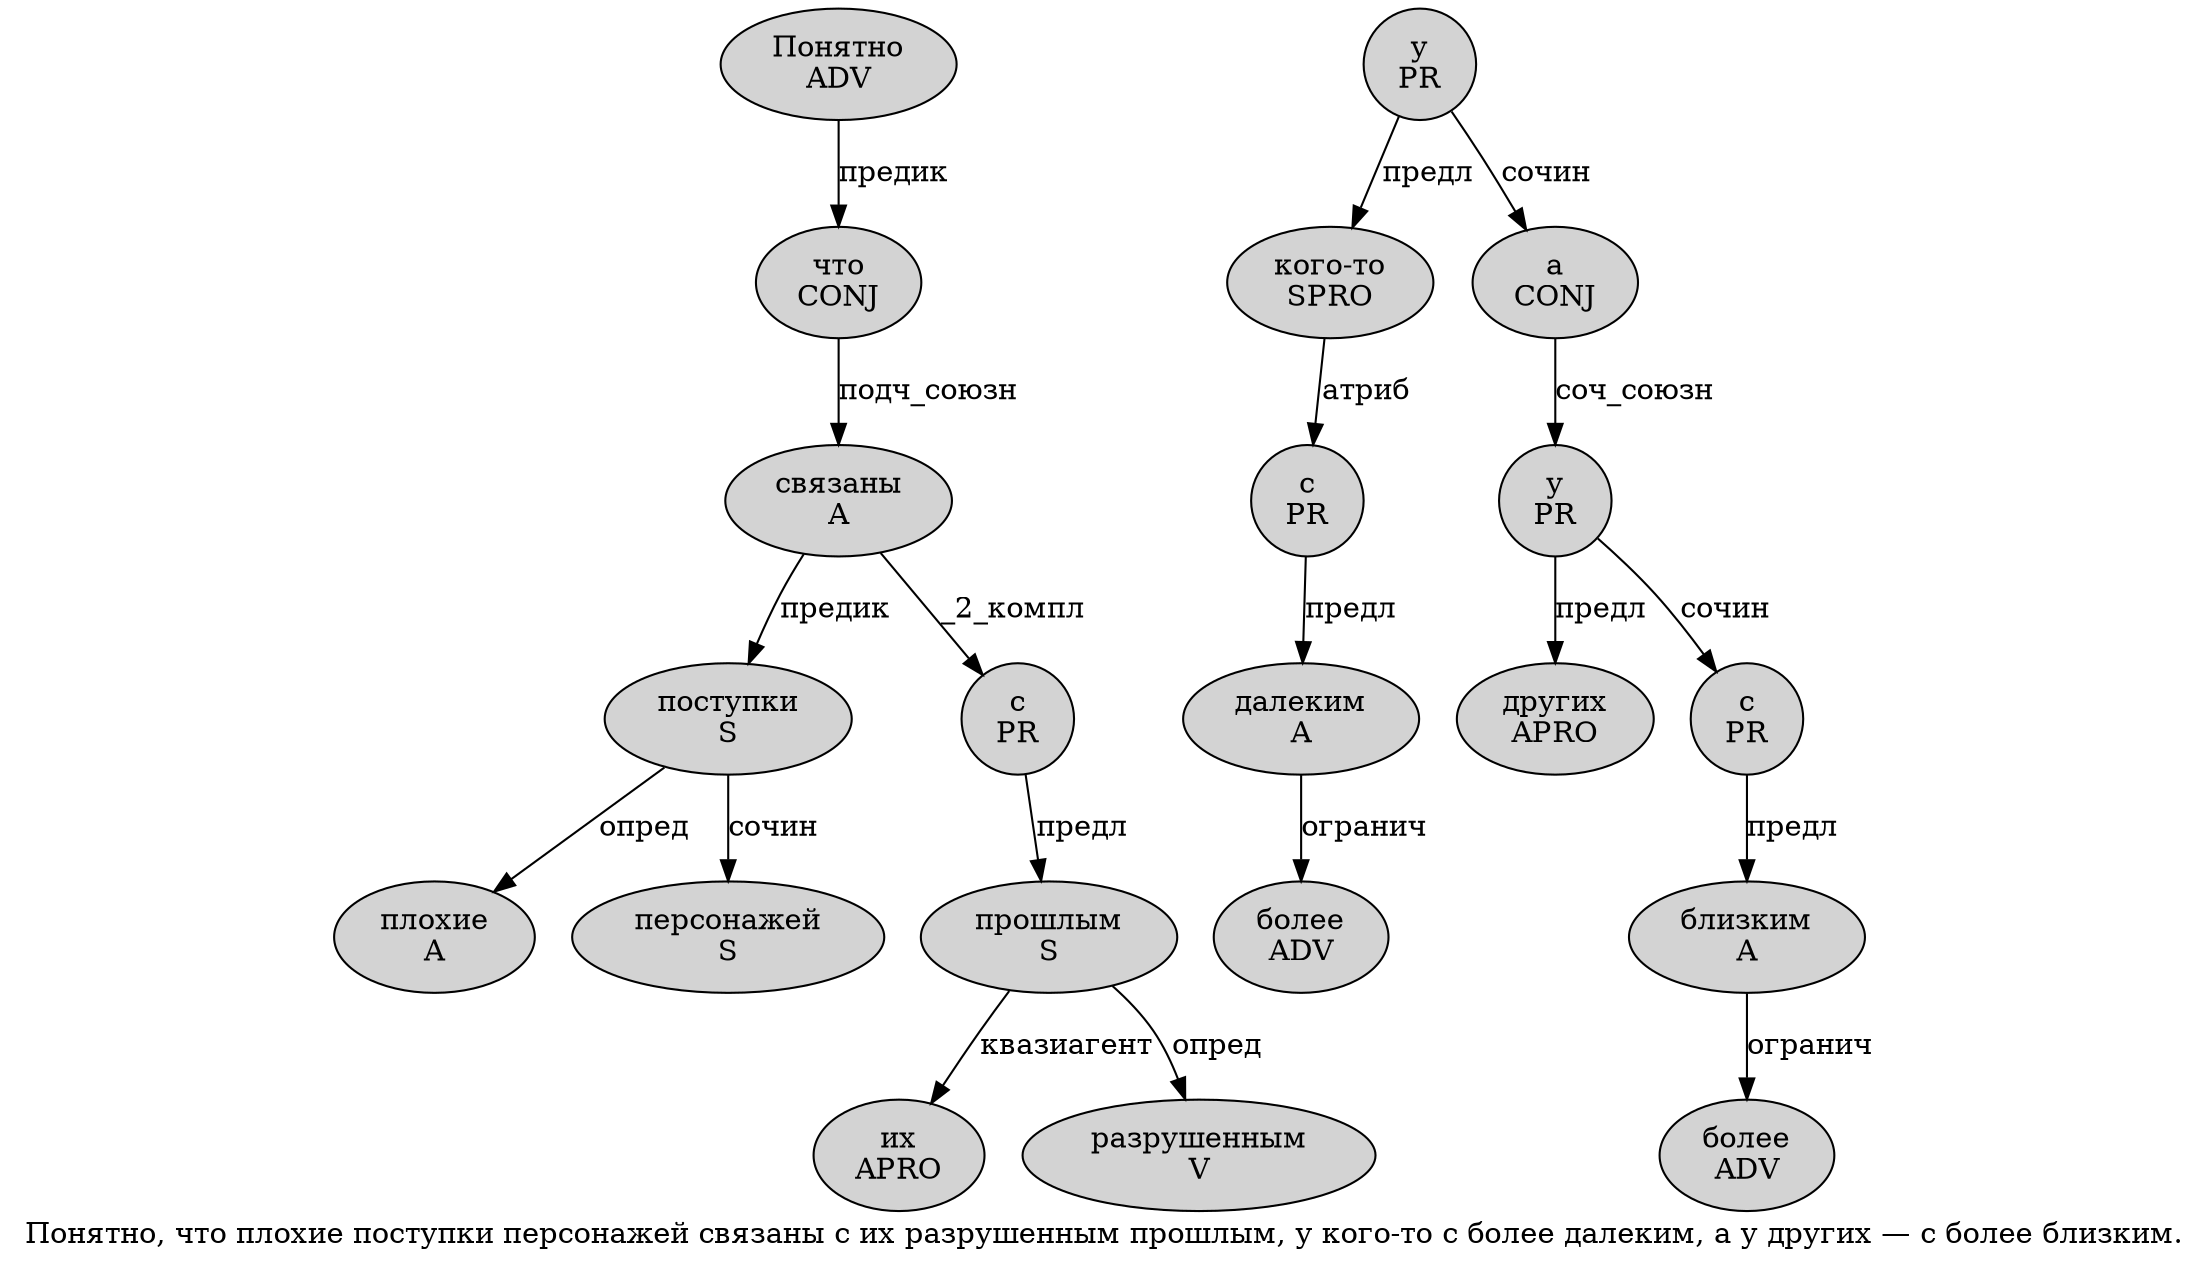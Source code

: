 digraph SENTENCE_2883 {
	graph [label="Понятно, что плохие поступки персонажей связаны с их разрушенным прошлым, у кого-то с более далеким, а у других — с более близким."]
	node [style=filled]
		0 [label="Понятно
ADV" color="" fillcolor=lightgray penwidth=1 shape=ellipse]
		2 [label="что
CONJ" color="" fillcolor=lightgray penwidth=1 shape=ellipse]
		3 [label="плохие
A" color="" fillcolor=lightgray penwidth=1 shape=ellipse]
		4 [label="поступки
S" color="" fillcolor=lightgray penwidth=1 shape=ellipse]
		5 [label="персонажей
S" color="" fillcolor=lightgray penwidth=1 shape=ellipse]
		6 [label="связаны
A" color="" fillcolor=lightgray penwidth=1 shape=ellipse]
		7 [label="с
PR" color="" fillcolor=lightgray penwidth=1 shape=ellipse]
		8 [label="их
APRO" color="" fillcolor=lightgray penwidth=1 shape=ellipse]
		9 [label="разрушенным
V" color="" fillcolor=lightgray penwidth=1 shape=ellipse]
		10 [label="прошлым
S" color="" fillcolor=lightgray penwidth=1 shape=ellipse]
		12 [label="у
PR" color="" fillcolor=lightgray penwidth=1 shape=ellipse]
		13 [label="кого-то
SPRO" color="" fillcolor=lightgray penwidth=1 shape=ellipse]
		14 [label="с
PR" color="" fillcolor=lightgray penwidth=1 shape=ellipse]
		15 [label="более
ADV" color="" fillcolor=lightgray penwidth=1 shape=ellipse]
		16 [label="далеким
A" color="" fillcolor=lightgray penwidth=1 shape=ellipse]
		18 [label="а
CONJ" color="" fillcolor=lightgray penwidth=1 shape=ellipse]
		19 [label="у
PR" color="" fillcolor=lightgray penwidth=1 shape=ellipse]
		20 [label="других
APRO" color="" fillcolor=lightgray penwidth=1 shape=ellipse]
		22 [label="с
PR" color="" fillcolor=lightgray penwidth=1 shape=ellipse]
		23 [label="более
ADV" color="" fillcolor=lightgray penwidth=1 shape=ellipse]
		24 [label="близким
A" color="" fillcolor=lightgray penwidth=1 shape=ellipse]
			0 -> 2 [label="предик"]
			24 -> 23 [label="огранич"]
			12 -> 13 [label="предл"]
			12 -> 18 [label="сочин"]
			10 -> 8 [label="квазиагент"]
			10 -> 9 [label="опред"]
			7 -> 10 [label="предл"]
			18 -> 19 [label="соч_союзн"]
			13 -> 14 [label="атриб"]
			22 -> 24 [label="предл"]
			19 -> 20 [label="предл"]
			19 -> 22 [label="сочин"]
			14 -> 16 [label="предл"]
			4 -> 3 [label="опред"]
			4 -> 5 [label="сочин"]
			6 -> 4 [label="предик"]
			6 -> 7 [label="_2_компл"]
			16 -> 15 [label="огранич"]
			2 -> 6 [label="подч_союзн"]
}
